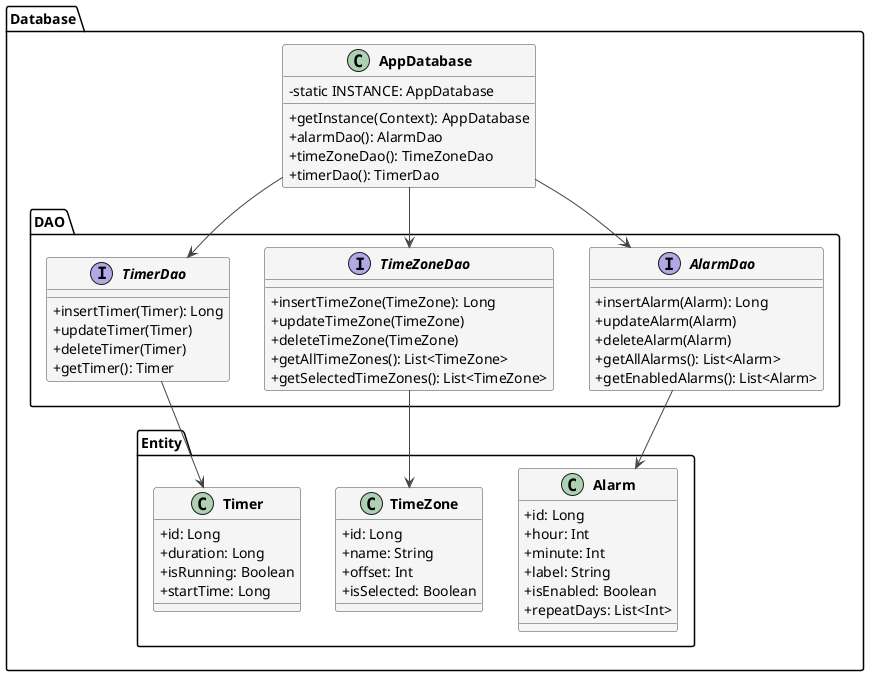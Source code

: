 @startuml
' Estilos y configuraciones
skinparam classAttributeIconSize 0
skinparam classFontStyle bold
skinparam classFontSize 14
skinparam arrowColor #444444
skinparam classBackgroundColor #F5F5F5
skinparam classBorderColor #444444

package "Database" {
    package "Entity" {
        class Alarm {
            + id: Long
            + hour: Int
            + minute: Int
            + label: String
            + isEnabled: Boolean
            + repeatDays: List<Int>
        }

        class TimeZone {
            + id: Long
            + name: String
            + offset: Int
            + isSelected: Boolean
        }

        class Timer {
            + id: Long
            + duration: Long
            + isRunning: Boolean
            + startTime: Long
        }
    }

    package "DAO" {
        interface AlarmDao {
            + insertAlarm(Alarm): Long
            + updateAlarm(Alarm)
            + deleteAlarm(Alarm)
            + getAllAlarms(): List<Alarm>
            + getEnabledAlarms(): List<Alarm>
        }

        interface TimeZoneDao {
            + insertTimeZone(TimeZone): Long
            + updateTimeZone(TimeZone)
            + deleteTimeZone(TimeZone)
            + getAllTimeZones(): List<TimeZone>
            + getSelectedTimeZones(): List<TimeZone>
        }

        interface TimerDao {
            + insertTimer(Timer): Long
            + updateTimer(Timer)
            + deleteTimer(Timer)
            + getTimer(): Timer
        }
    }

    class AppDatabase {
        - static INSTANCE: AppDatabase
        + getInstance(Context): AppDatabase
        + alarmDao(): AlarmDao
        + timeZoneDao(): TimeZoneDao
        + timerDao(): TimerDao
    }
}

' Relaciones
AppDatabase --> AlarmDao
AppDatabase --> TimeZoneDao
AppDatabase --> TimerDao

AlarmDao --> Alarm
TimeZoneDao --> TimeZone
TimerDao --> Timer

@enduml 